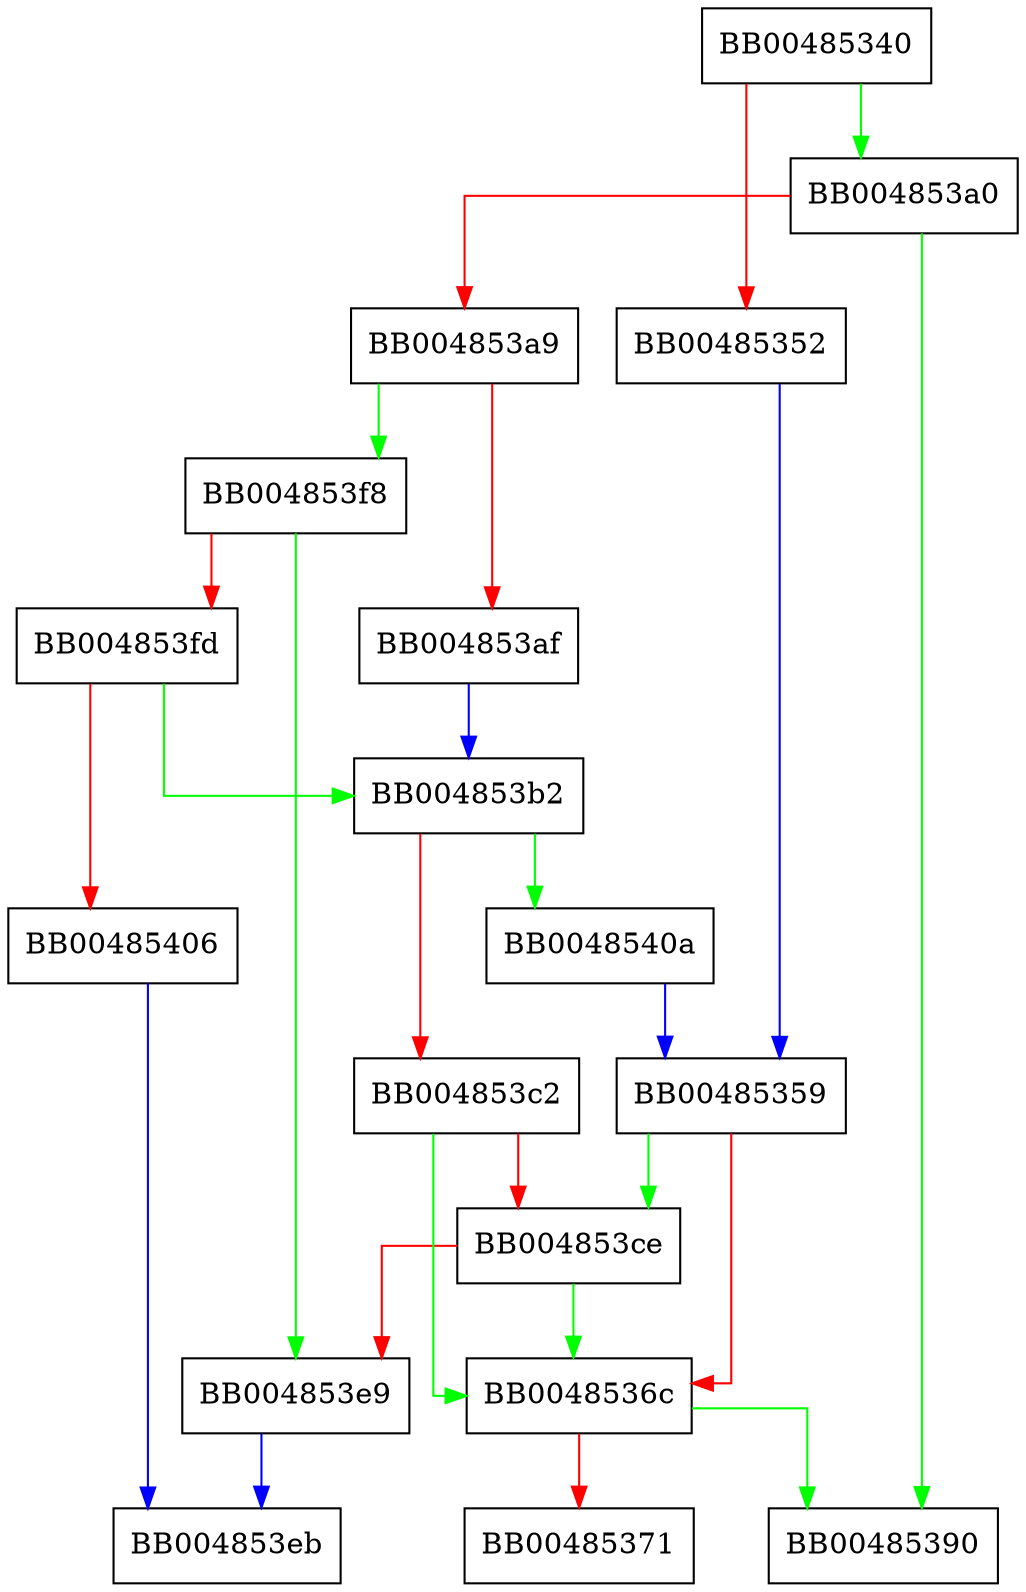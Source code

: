 digraph cmd_VerifyCAFile {
  node [shape="box"];
  graph [splines=ortho];
  BB00485340 -> BB004853a0 [color="green"];
  BB00485340 -> BB00485352 [color="red"];
  BB00485352 -> BB00485359 [color="blue"];
  BB00485359 -> BB004853ce [color="green"];
  BB00485359 -> BB0048536c [color="red"];
  BB0048536c -> BB00485390 [color="green"];
  BB0048536c -> BB00485371 [color="red"];
  BB004853a0 -> BB00485390 [color="green"];
  BB004853a0 -> BB004853a9 [color="red"];
  BB004853a9 -> BB004853f8 [color="green"];
  BB004853a9 -> BB004853af [color="red"];
  BB004853af -> BB004853b2 [color="blue"];
  BB004853b2 -> BB0048540a [color="green"];
  BB004853b2 -> BB004853c2 [color="red"];
  BB004853c2 -> BB0048536c [color="green"];
  BB004853c2 -> BB004853ce [color="red"];
  BB004853ce -> BB0048536c [color="green"];
  BB004853ce -> BB004853e9 [color="red"];
  BB004853e9 -> BB004853eb [color="blue"];
  BB004853f8 -> BB004853e9 [color="green"];
  BB004853f8 -> BB004853fd [color="red"];
  BB004853fd -> BB004853b2 [color="green"];
  BB004853fd -> BB00485406 [color="red"];
  BB00485406 -> BB004853eb [color="blue"];
  BB0048540a -> BB00485359 [color="blue"];
}
